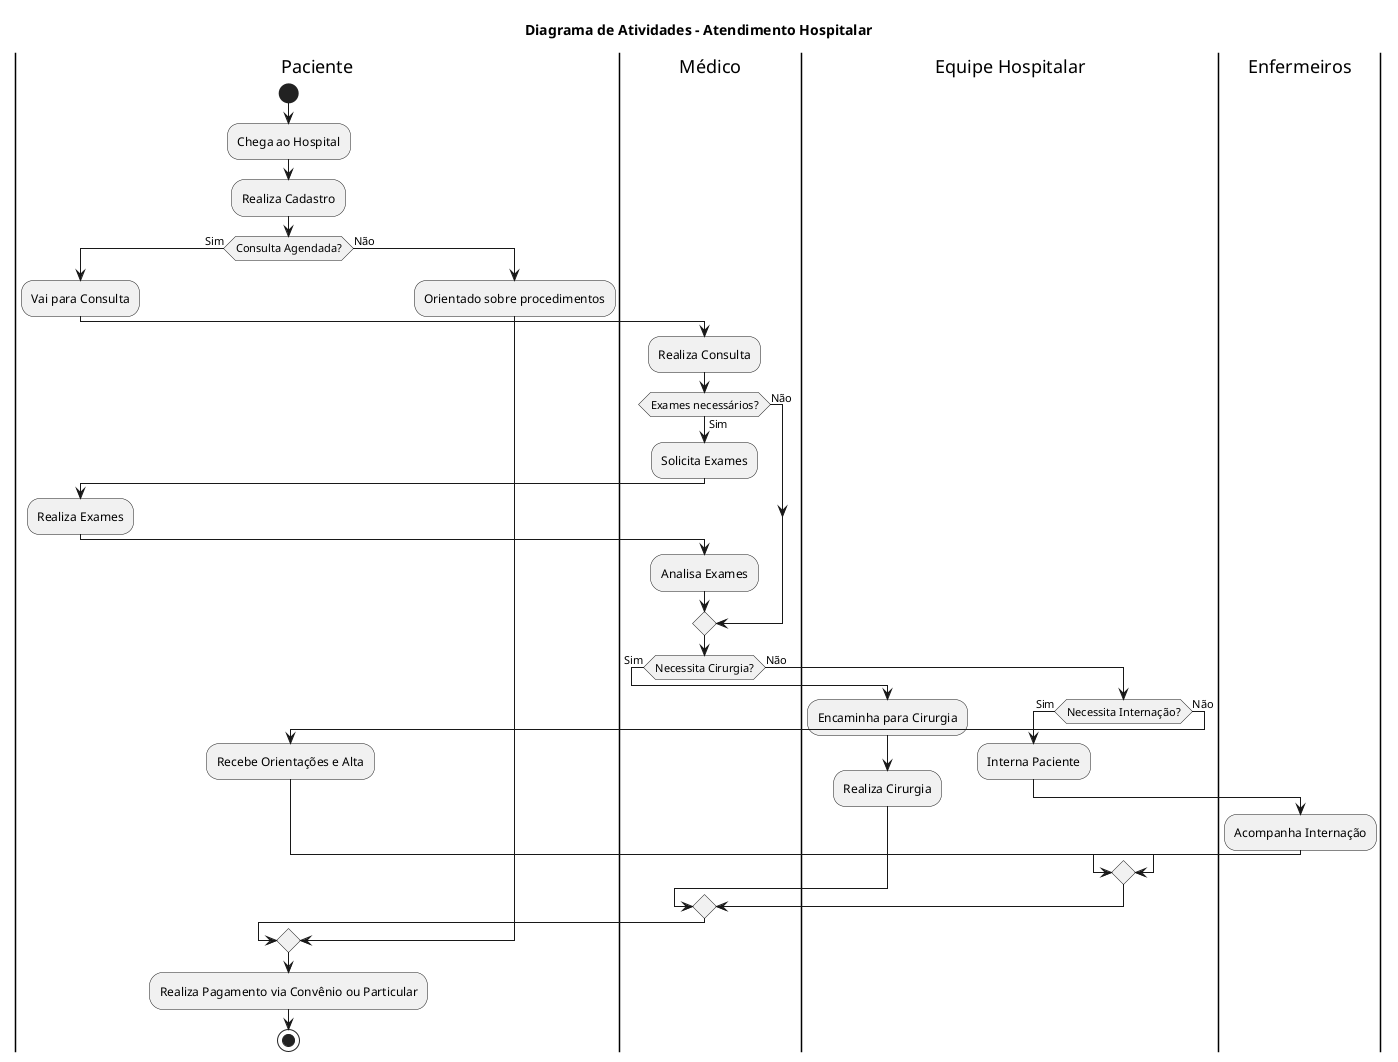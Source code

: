 @startuml
title Diagrama de Atividades - Atendimento Hospitalar

|Paciente|
start
:Chega ao Hospital;
:Realiza Cadastro;
if (Consulta Agendada?) then (Sim)
    :Vai para Consulta;
    |Médico|
    :Realiza Consulta;
    if (Exames necessários?) then (Sim)
        :Solicita Exames;
        |Paciente|
        :Realiza Exames;
        |Médico|
        :Analisa Exames;
    else (Não)
    endif
    if (Necessita Cirurgia?) then (Sim)
        |Equipe Hospitalar|
        :Encaminha para Cirurgia;
        :Realiza Cirurgia;
    else (Não)
        if (Necessita Internação?) then (Sim)
            :Interna Paciente;
            |Enfermeiros|
            :Acompanha Internação;
        else (Não)
            |Paciente|
            :Recebe Orientações e Alta;
        endif
    endif
else (Não)
    :Orientado sobre procedimentos;
endif
|Paciente|
:Realiza Pagamento via Convênio ou Particular;
stop
@enduml
